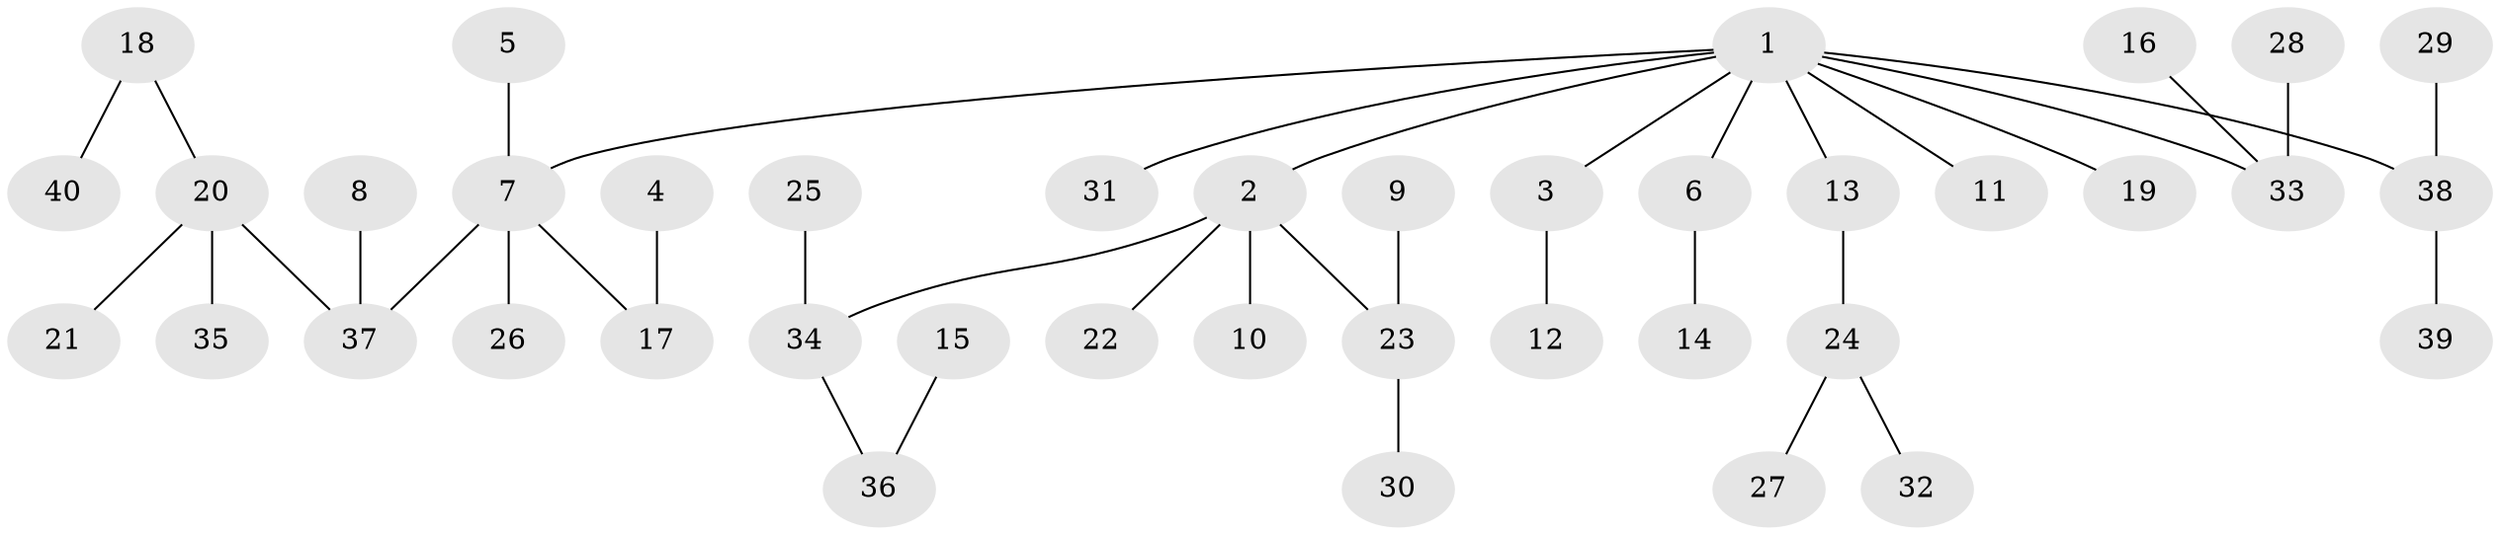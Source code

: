 // original degree distribution, {5: 0.0375, 6: 0.0125, 7: 0.0125, 3: 0.1375, 4: 0.05, 2: 0.2625, 1: 0.4875}
// Generated by graph-tools (version 1.1) at 2025/50/03/09/25 03:50:25]
// undirected, 40 vertices, 39 edges
graph export_dot {
graph [start="1"]
  node [color=gray90,style=filled];
  1;
  2;
  3;
  4;
  5;
  6;
  7;
  8;
  9;
  10;
  11;
  12;
  13;
  14;
  15;
  16;
  17;
  18;
  19;
  20;
  21;
  22;
  23;
  24;
  25;
  26;
  27;
  28;
  29;
  30;
  31;
  32;
  33;
  34;
  35;
  36;
  37;
  38;
  39;
  40;
  1 -- 2 [weight=1.0];
  1 -- 3 [weight=1.0];
  1 -- 6 [weight=1.0];
  1 -- 7 [weight=1.0];
  1 -- 11 [weight=1.0];
  1 -- 13 [weight=1.0];
  1 -- 19 [weight=1.0];
  1 -- 31 [weight=1.0];
  1 -- 33 [weight=1.0];
  1 -- 38 [weight=1.0];
  2 -- 10 [weight=1.0];
  2 -- 22 [weight=1.0];
  2 -- 23 [weight=1.0];
  2 -- 34 [weight=1.0];
  3 -- 12 [weight=1.0];
  4 -- 17 [weight=1.0];
  5 -- 7 [weight=1.0];
  6 -- 14 [weight=1.0];
  7 -- 17 [weight=1.0];
  7 -- 26 [weight=1.0];
  7 -- 37 [weight=1.0];
  8 -- 37 [weight=1.0];
  9 -- 23 [weight=1.0];
  13 -- 24 [weight=1.0];
  15 -- 36 [weight=1.0];
  16 -- 33 [weight=1.0];
  18 -- 20 [weight=1.0];
  18 -- 40 [weight=1.0];
  20 -- 21 [weight=1.0];
  20 -- 35 [weight=1.0];
  20 -- 37 [weight=1.0];
  23 -- 30 [weight=1.0];
  24 -- 27 [weight=1.0];
  24 -- 32 [weight=1.0];
  25 -- 34 [weight=1.0];
  28 -- 33 [weight=1.0];
  29 -- 38 [weight=1.0];
  34 -- 36 [weight=1.0];
  38 -- 39 [weight=1.0];
}
